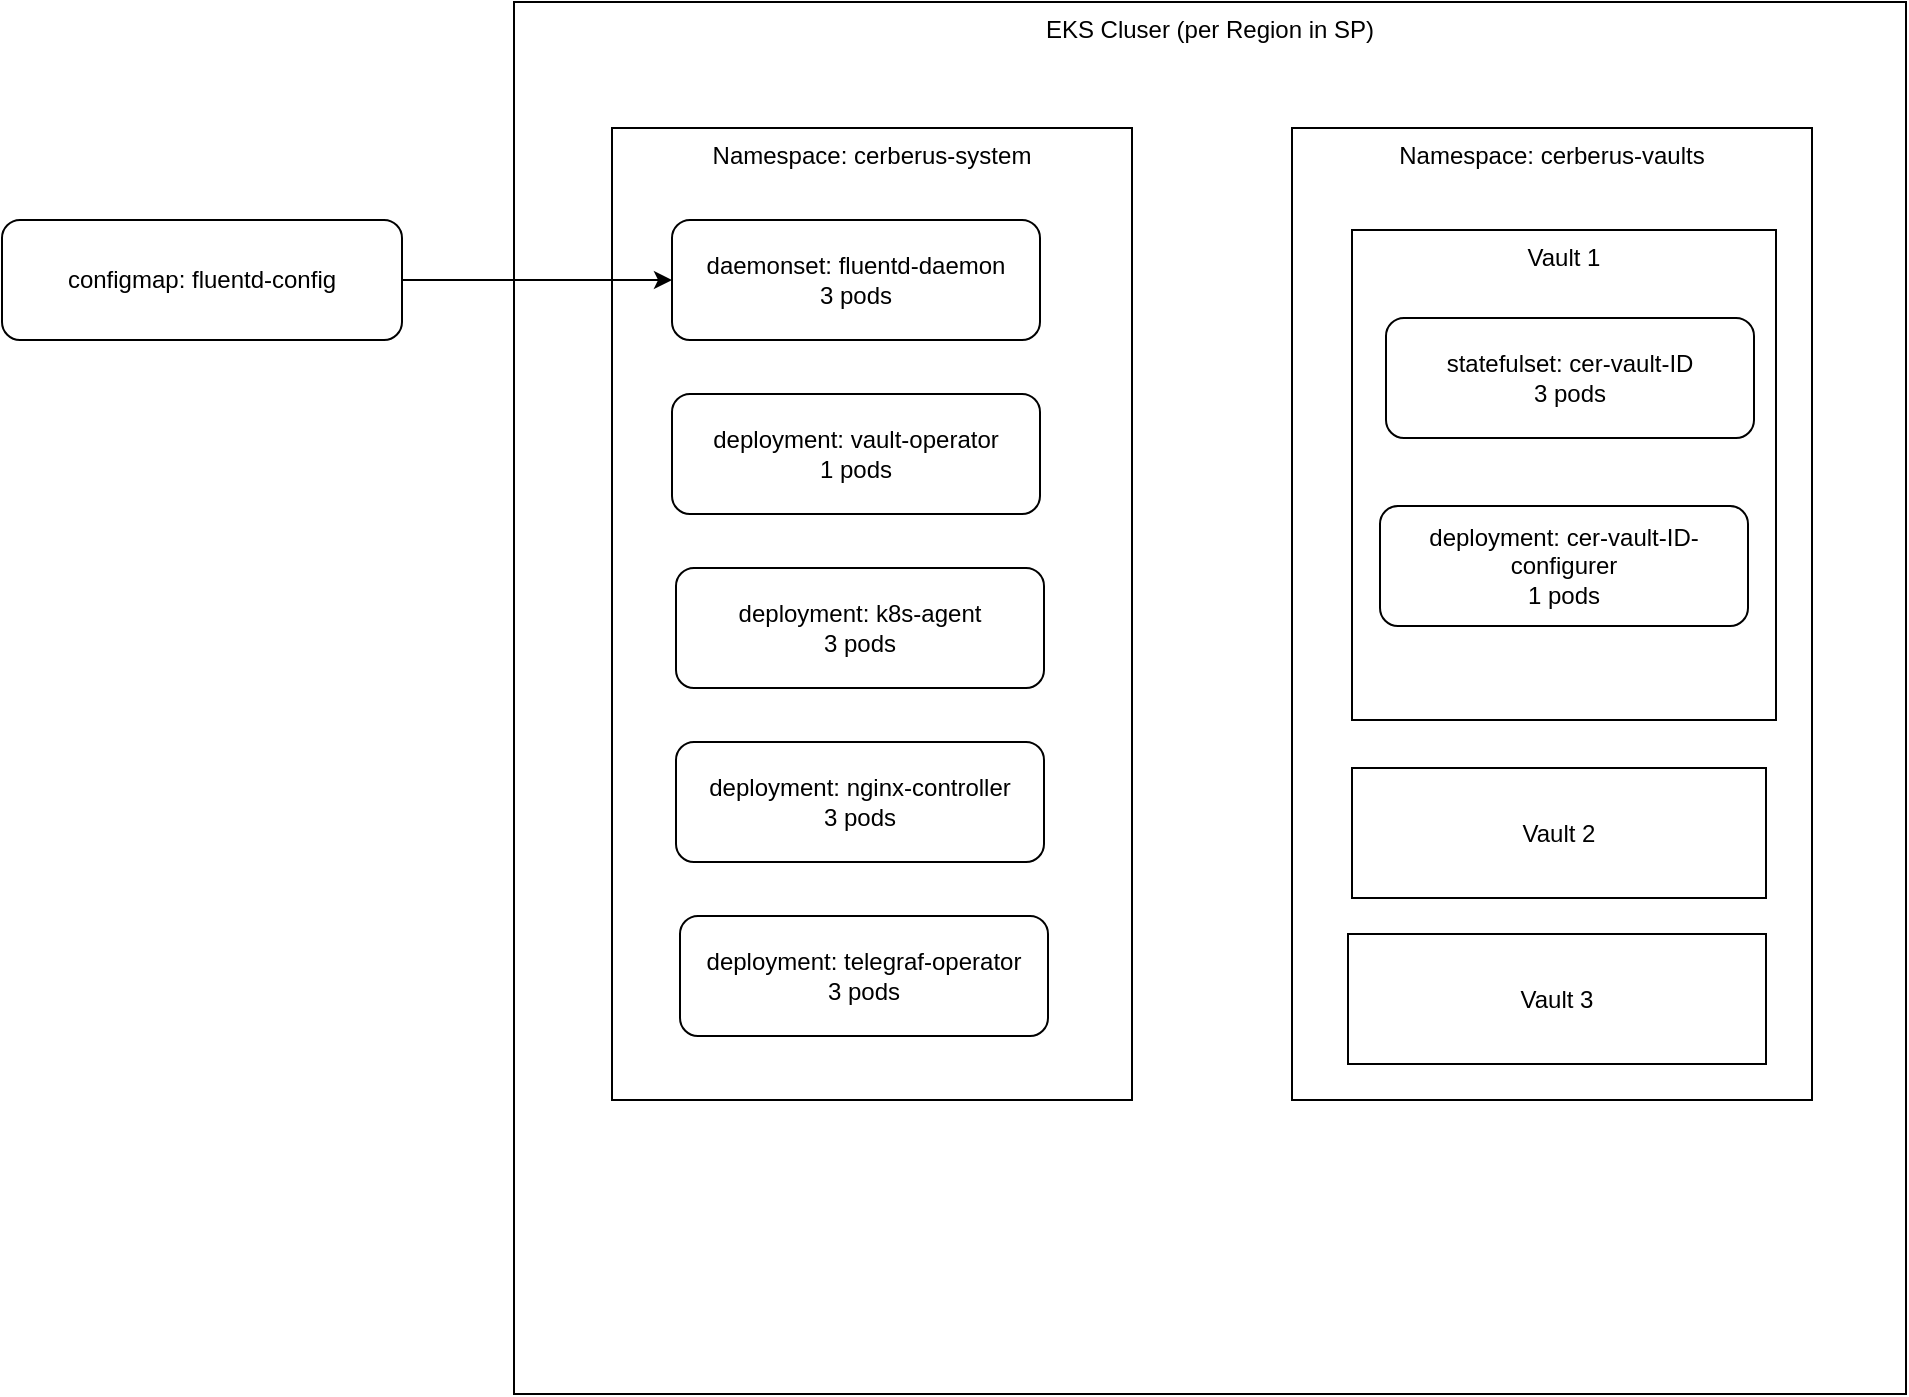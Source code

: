 <mxfile version="21.7.5" type="github" pages="3">
  <diagram name="Page-1" id="stjTFsO357A2wULYCFwq">
    <mxGraphModel dx="2588" dy="1131" grid="0" gridSize="10" guides="1" tooltips="1" connect="1" arrows="1" fold="1" page="0" pageScale="1" pageWidth="827" pageHeight="1169" math="0" shadow="0">
      <root>
        <mxCell id="0" />
        <mxCell id="1" parent="0" />
        <mxCell id="EcfWTf7LlP285hbzB4aH-1" value="EKS Cluser (per Region in SP)" style="whiteSpace=wrap;html=1;aspect=fixed;verticalAlign=top;" parent="1" vertex="1">
          <mxGeometry x="-372" y="131" width="696" height="696" as="geometry" />
        </mxCell>
        <mxCell id="EcfWTf7LlP285hbzB4aH-2" value="Namespace: cerberus-system" style="rounded=0;whiteSpace=wrap;html=1;verticalAlign=top;" parent="1" vertex="1">
          <mxGeometry x="-323" y="194" width="260" height="486" as="geometry" />
        </mxCell>
        <mxCell id="EcfWTf7LlP285hbzB4aH-3" value="Namespace: cerberus-vaults" style="rounded=0;whiteSpace=wrap;html=1;verticalAlign=top;" parent="1" vertex="1">
          <mxGeometry x="17" y="194" width="260" height="486" as="geometry" />
        </mxCell>
        <mxCell id="EcfWTf7LlP285hbzB4aH-5" value="daemonset: fluentd-daemon&lt;br&gt;3 pods" style="rounded=1;whiteSpace=wrap;html=1;" parent="1" vertex="1">
          <mxGeometry x="-293" y="240" width="184" height="60" as="geometry" />
        </mxCell>
        <mxCell id="EcfWTf7LlP285hbzB4aH-6" value="deployment: vault-operator&lt;br&gt;1 pods" style="rounded=1;whiteSpace=wrap;html=1;" parent="1" vertex="1">
          <mxGeometry x="-293" y="327" width="184" height="60" as="geometry" />
        </mxCell>
        <mxCell id="EcfWTf7LlP285hbzB4aH-8" value="deployment: k8s-agent&lt;br&gt;3 pods" style="rounded=1;whiteSpace=wrap;html=1;" parent="1" vertex="1">
          <mxGeometry x="-291" y="414" width="184" height="60" as="geometry" />
        </mxCell>
        <mxCell id="EcfWTf7LlP285hbzB4aH-9" value="deployment: nginx-controller&lt;br&gt;3 pods" style="rounded=1;whiteSpace=wrap;html=1;" parent="1" vertex="1">
          <mxGeometry x="-291" y="501" width="184" height="60" as="geometry" />
        </mxCell>
        <mxCell id="EcfWTf7LlP285hbzB4aH-10" value="deployment: telegraf-operator&lt;br&gt;3 pods" style="rounded=1;whiteSpace=wrap;html=1;" parent="1" vertex="1">
          <mxGeometry x="-289" y="588" width="184" height="60" as="geometry" />
        </mxCell>
        <mxCell id="EcfWTf7LlP285hbzB4aH-12" value="Vault 1" style="rounded=0;whiteSpace=wrap;html=1;verticalAlign=top;" parent="1" vertex="1">
          <mxGeometry x="47" y="245" width="212" height="245" as="geometry" />
        </mxCell>
        <mxCell id="EcfWTf7LlP285hbzB4aH-13" value="Vault 2" style="rounded=0;whiteSpace=wrap;html=1;" parent="1" vertex="1">
          <mxGeometry x="47" y="514" width="207" height="65" as="geometry" />
        </mxCell>
        <mxCell id="EcfWTf7LlP285hbzB4aH-15" value="Vault 3" style="rounded=0;whiteSpace=wrap;html=1;" parent="1" vertex="1">
          <mxGeometry x="45" y="597" width="209" height="65" as="geometry" />
        </mxCell>
        <mxCell id="EcfWTf7LlP285hbzB4aH-11" value="statefulset: cer-vault-ID&lt;br&gt;3 pods" style="rounded=1;whiteSpace=wrap;html=1;" parent="1" vertex="1">
          <mxGeometry x="64" y="289" width="184" height="60" as="geometry" />
        </mxCell>
        <mxCell id="EcfWTf7LlP285hbzB4aH-17" value="deployment: cer-vault-ID-configurer&lt;br&gt;1 pods" style="rounded=1;whiteSpace=wrap;html=1;" parent="1" vertex="1">
          <mxGeometry x="61" y="383" width="184" height="60" as="geometry" />
        </mxCell>
        <mxCell id="dkNoIT0vgYOjenQ3OS_N-3" value="" style="edgeStyle=orthogonalEdgeStyle;rounded=0;orthogonalLoop=1;jettySize=auto;html=1;exitX=1;exitY=0.5;exitDx=0;exitDy=0;" edge="1" parent="1" source="dkNoIT0vgYOjenQ3OS_N-1" target="EcfWTf7LlP285hbzB4aH-5">
          <mxGeometry relative="1" as="geometry" />
        </mxCell>
        <mxCell id="dkNoIT0vgYOjenQ3OS_N-1" value="configmap: fluentd-config" style="rounded=1;whiteSpace=wrap;html=1;" vertex="1" parent="1">
          <mxGeometry x="-628" y="240" width="200" height="60" as="geometry" />
        </mxCell>
      </root>
    </mxGraphModel>
  </diagram>
  <diagram name="Copy of Page-1" id="qt3_ZJO127Emb_ckTQnE">
    <mxGraphModel dx="2588" dy="1131" grid="0" gridSize="10" guides="1" tooltips="1" connect="1" arrows="1" fold="1" page="0" pageScale="1" pageWidth="827" pageHeight="1169" math="0" shadow="0">
      <root>
        <mxCell id="BtglXz6T4sP83TbbzJHa-0" />
        <mxCell id="BtglXz6T4sP83TbbzJHa-1" parent="BtglXz6T4sP83TbbzJHa-0" />
        <mxCell id="BtglXz6T4sP83TbbzJHa-2" value="EKS Cluser (per Region in SP)" style="whiteSpace=wrap;html=1;aspect=fixed;verticalAlign=top;" vertex="1" parent="BtglXz6T4sP83TbbzJHa-1">
          <mxGeometry x="-372" y="131" width="696" height="696" as="geometry" />
        </mxCell>
        <mxCell id="BtglXz6T4sP83TbbzJHa-3" value="Namespace: cerberus-system" style="rounded=0;whiteSpace=wrap;html=1;verticalAlign=top;" vertex="1" parent="BtglXz6T4sP83TbbzJHa-1">
          <mxGeometry x="-323" y="194" width="260" height="486" as="geometry" />
        </mxCell>
        <mxCell id="BtglXz6T4sP83TbbzJHa-4" value="Namespace: cerberus-vaults" style="rounded=0;whiteSpace=wrap;html=1;verticalAlign=top;" vertex="1" parent="BtglXz6T4sP83TbbzJHa-1">
          <mxGeometry x="17" y="194" width="260" height="486" as="geometry" />
        </mxCell>
        <mxCell id="BtglXz6T4sP83TbbzJHa-5" value="option 1" style="rounded=0;orthogonalLoop=1;jettySize=auto;html=1;exitX=1;exitY=0.5;exitDx=0;exitDy=0;entryX=0;entryY=0.5;entryDx=0;entryDy=0;fillColor=#d5e8d4;strokeColor=#82b366;" edge="1" parent="BtglXz6T4sP83TbbzJHa-1" source="BtglXz6T4sP83TbbzJHa-6" target="BtglXz6T4sP83TbbzJHa-11">
          <mxGeometry x="0.014" y="2" relative="1" as="geometry">
            <mxPoint as="offset" />
          </mxGeometry>
        </mxCell>
        <mxCell id="BtglXz6T4sP83TbbzJHa-6" value="daemonset: fluentd-daemon&lt;br&gt;3 pods" style="rounded=1;whiteSpace=wrap;html=1;" vertex="1" parent="BtglXz6T4sP83TbbzJHa-1">
          <mxGeometry x="-293" y="240" width="184" height="60" as="geometry" />
        </mxCell>
        <mxCell id="BtglXz6T4sP83TbbzJHa-7" value="deployment: vault-operator&lt;br&gt;1 pods" style="rounded=1;whiteSpace=wrap;html=1;" vertex="1" parent="BtglXz6T4sP83TbbzJHa-1">
          <mxGeometry x="-293" y="327" width="184" height="60" as="geometry" />
        </mxCell>
        <mxCell id="BtglXz6T4sP83TbbzJHa-8" value="deployment: k8s-agent&lt;br&gt;3 pods" style="rounded=1;whiteSpace=wrap;html=1;" vertex="1" parent="BtglXz6T4sP83TbbzJHa-1">
          <mxGeometry x="-291" y="414" width="184" height="60" as="geometry" />
        </mxCell>
        <mxCell id="BtglXz6T4sP83TbbzJHa-9" value="deployment: nginx-controller&lt;br&gt;3 pods" style="rounded=1;whiteSpace=wrap;html=1;" vertex="1" parent="BtglXz6T4sP83TbbzJHa-1">
          <mxGeometry x="-291" y="501" width="184" height="60" as="geometry" />
        </mxCell>
        <mxCell id="BtglXz6T4sP83TbbzJHa-10" value="deployment: telegraf-operator&lt;br&gt;3 pods" style="rounded=1;whiteSpace=wrap;html=1;" vertex="1" parent="BtglXz6T4sP83TbbzJHa-1">
          <mxGeometry x="-289" y="588" width="184" height="60" as="geometry" />
        </mxCell>
        <mxCell id="BtglXz6T4sP83TbbzJHa-11" value="Vault 1" style="rounded=0;whiteSpace=wrap;html=1;verticalAlign=top;" vertex="1" parent="BtglXz6T4sP83TbbzJHa-1">
          <mxGeometry x="47" y="245" width="212" height="245" as="geometry" />
        </mxCell>
        <mxCell id="BtglXz6T4sP83TbbzJHa-12" value="Vault 2" style="rounded=0;whiteSpace=wrap;html=1;" vertex="1" parent="BtglXz6T4sP83TbbzJHa-1">
          <mxGeometry x="47" y="514" width="207" height="65" as="geometry" />
        </mxCell>
        <mxCell id="BtglXz6T4sP83TbbzJHa-13" value="Vault 3" style="rounded=0;whiteSpace=wrap;html=1;" vertex="1" parent="BtglXz6T4sP83TbbzJHa-1">
          <mxGeometry x="45" y="597" width="209" height="65" as="geometry" />
        </mxCell>
        <mxCell id="BtglXz6T4sP83TbbzJHa-14" value="statefulset: cer-vault-ID&lt;br&gt;3 pods" style="rounded=1;whiteSpace=wrap;html=1;" vertex="1" parent="BtglXz6T4sP83TbbzJHa-1">
          <mxGeometry x="64" y="289" width="184" height="60" as="geometry" />
        </mxCell>
        <mxCell id="BtglXz6T4sP83TbbzJHa-15" value="deployment: cer-vault-ID-configurer&lt;br&gt;1 pods" style="rounded=1;whiteSpace=wrap;html=1;" vertex="1" parent="BtglXz6T4sP83TbbzJHa-1">
          <mxGeometry x="61" y="383" width="184" height="60" as="geometry" />
        </mxCell>
        <mxCell id="BtglXz6T4sP83TbbzJHa-16" value="" style="edgeStyle=orthogonalEdgeStyle;rounded=0;orthogonalLoop=1;jettySize=auto;html=1;exitX=1;exitY=0.5;exitDx=0;exitDy=0;" edge="1" parent="BtglXz6T4sP83TbbzJHa-1" source="BtglXz6T4sP83TbbzJHa-17" target="BtglXz6T4sP83TbbzJHa-6">
          <mxGeometry relative="1" as="geometry" />
        </mxCell>
        <mxCell id="BtglXz6T4sP83TbbzJHa-17" value="configmap: fluentd-config" style="rounded=1;whiteSpace=wrap;html=1;" vertex="1" parent="BtglXz6T4sP83TbbzJHa-1">
          <mxGeometry x="-628" y="240" width="200" height="60" as="geometry" />
        </mxCell>
        <mxCell id="BtglXz6T4sP83TbbzJHa-18" style="rounded=0;orthogonalLoop=1;jettySize=auto;html=1;exitX=0.5;exitY=0;exitDx=0;exitDy=0;" edge="1" parent="BtglXz6T4sP83TbbzJHa-1" source="BtglXz6T4sP83TbbzJHa-19" target="BtglXz6T4sP83TbbzJHa-17">
          <mxGeometry relative="1" as="geometry" />
        </mxCell>
        <mxCell id="BtglXz6T4sP83TbbzJHa-19" value="option2: Update it during the runtime (whenever we create a vault)" style="text;html=1;strokeColor=none;fillColor=none;align=center;verticalAlign=middle;whiteSpace=wrap;rounded=0;" vertex="1" parent="BtglXz6T4sP83TbbzJHa-1">
          <mxGeometry x="-712" y="342" width="228" height="30" as="geometry" />
        </mxCell>
      </root>
    </mxGraphModel>
  </diagram>
  <diagram name="Copy of Copy of Page-1" id="tjGr0Jw3-EVHIfA5qlFp">
    <mxGraphModel dx="2588" dy="1131" grid="0" gridSize="10" guides="1" tooltips="1" connect="1" arrows="1" fold="1" page="0" pageScale="1" pageWidth="827" pageHeight="1169" math="0" shadow="0">
      <root>
        <mxCell id="EVp_9Dr-tMUhWuTEo7Oh-0" />
        <mxCell id="EVp_9Dr-tMUhWuTEo7Oh-1" parent="EVp_9Dr-tMUhWuTEo7Oh-0" />
        <mxCell id="EVp_9Dr-tMUhWuTEo7Oh-2" value="EKS Cluser (per Region in SP)" style="whiteSpace=wrap;html=1;aspect=fixed;verticalAlign=top;" vertex="1" parent="EVp_9Dr-tMUhWuTEo7Oh-1">
          <mxGeometry x="-372" y="131" width="696" height="696" as="geometry" />
        </mxCell>
        <mxCell id="EVp_9Dr-tMUhWuTEo7Oh-3" value="Namespace: cerberus-system" style="rounded=0;whiteSpace=wrap;html=1;verticalAlign=top;" vertex="1" parent="EVp_9Dr-tMUhWuTEo7Oh-1">
          <mxGeometry x="-323" y="194" width="260" height="486" as="geometry" />
        </mxCell>
        <mxCell id="EVp_9Dr-tMUhWuTEo7Oh-4" value="Namespace: cerberus-vaults" style="rounded=0;whiteSpace=wrap;html=1;verticalAlign=top;" vertex="1" parent="EVp_9Dr-tMUhWuTEo7Oh-1">
          <mxGeometry x="17" y="194" width="260" height="486" as="geometry" />
        </mxCell>
        <mxCell id="EVp_9Dr-tMUhWuTEo7Oh-5" value="option 1" style="rounded=0;orthogonalLoop=1;jettySize=auto;html=1;exitX=1;exitY=0.5;exitDx=0;exitDy=0;entryX=0;entryY=0.5;entryDx=0;entryDy=0;fillColor=#d5e8d4;strokeColor=#82b366;" edge="1" parent="EVp_9Dr-tMUhWuTEo7Oh-1" source="EVp_9Dr-tMUhWuTEo7Oh-6" target="EVp_9Dr-tMUhWuTEo7Oh-11">
          <mxGeometry x="0.014" y="2" relative="1" as="geometry">
            <mxPoint as="offset" />
          </mxGeometry>
        </mxCell>
        <mxCell id="EVp_9Dr-tMUhWuTEo7Oh-6" value="daemonset: fluentd-daemon&lt;br&gt;3 pods" style="rounded=1;whiteSpace=wrap;html=1;" vertex="1" parent="EVp_9Dr-tMUhWuTEo7Oh-1">
          <mxGeometry x="-293" y="240" width="184" height="60" as="geometry" />
        </mxCell>
        <mxCell id="EVp_9Dr-tMUhWuTEo7Oh-7" value="deployment: vault-operator&lt;br&gt;1 pods" style="rounded=1;whiteSpace=wrap;html=1;" vertex="1" parent="EVp_9Dr-tMUhWuTEo7Oh-1">
          <mxGeometry x="-293" y="327" width="184" height="60" as="geometry" />
        </mxCell>
        <mxCell id="EVp_9Dr-tMUhWuTEo7Oh-8" value="deployment: k8s-agent&lt;br&gt;3 pods" style="rounded=1;whiteSpace=wrap;html=1;" vertex="1" parent="EVp_9Dr-tMUhWuTEo7Oh-1">
          <mxGeometry x="-291" y="414" width="184" height="60" as="geometry" />
        </mxCell>
        <mxCell id="EVp_9Dr-tMUhWuTEo7Oh-9" value="deployment: nginx-controller&lt;br&gt;3 pods" style="rounded=1;whiteSpace=wrap;html=1;" vertex="1" parent="EVp_9Dr-tMUhWuTEo7Oh-1">
          <mxGeometry x="-291" y="501" width="184" height="60" as="geometry" />
        </mxCell>
        <mxCell id="EVp_9Dr-tMUhWuTEo7Oh-10" value="deployment: telegraf-operator&lt;br&gt;3 pods" style="rounded=1;whiteSpace=wrap;html=1;" vertex="1" parent="EVp_9Dr-tMUhWuTEo7Oh-1">
          <mxGeometry x="-289" y="588" width="184" height="60" as="geometry" />
        </mxCell>
        <mxCell id="EVp_9Dr-tMUhWuTEo7Oh-11" value="Vault 1" style="rounded=0;whiteSpace=wrap;html=1;verticalAlign=top;" vertex="1" parent="EVp_9Dr-tMUhWuTEo7Oh-1">
          <mxGeometry x="47" y="245" width="212" height="245" as="geometry" />
        </mxCell>
        <mxCell id="EVp_9Dr-tMUhWuTEo7Oh-12" value="Vault 2" style="rounded=0;whiteSpace=wrap;html=1;" vertex="1" parent="EVp_9Dr-tMUhWuTEo7Oh-1">
          <mxGeometry x="47" y="514" width="207" height="65" as="geometry" />
        </mxCell>
        <mxCell id="EVp_9Dr-tMUhWuTEo7Oh-13" value="Vault 3" style="rounded=0;whiteSpace=wrap;html=1;" vertex="1" parent="EVp_9Dr-tMUhWuTEo7Oh-1">
          <mxGeometry x="45" y="597" width="209" height="65" as="geometry" />
        </mxCell>
        <mxCell id="EVp_9Dr-tMUhWuTEo7Oh-14" value="statefulset: cer-vault-ID&lt;br&gt;3 pods" style="rounded=1;whiteSpace=wrap;html=1;" vertex="1" parent="EVp_9Dr-tMUhWuTEo7Oh-1">
          <mxGeometry x="64" y="289" width="184" height="60" as="geometry" />
        </mxCell>
        <mxCell id="EVp_9Dr-tMUhWuTEo7Oh-15" value="deployment: cer-vault-ID-configurer&lt;br&gt;1 pods" style="rounded=1;whiteSpace=wrap;html=1;" vertex="1" parent="EVp_9Dr-tMUhWuTEo7Oh-1">
          <mxGeometry x="61" y="383" width="184" height="60" as="geometry" />
        </mxCell>
        <mxCell id="EVp_9Dr-tMUhWuTEo7Oh-16" value="" style="edgeStyle=orthogonalEdgeStyle;rounded=0;orthogonalLoop=1;jettySize=auto;html=1;exitX=1;exitY=0.5;exitDx=0;exitDy=0;" edge="1" parent="EVp_9Dr-tMUhWuTEo7Oh-1" source="EVp_9Dr-tMUhWuTEo7Oh-17" target="EVp_9Dr-tMUhWuTEo7Oh-6">
          <mxGeometry relative="1" as="geometry" />
        </mxCell>
        <mxCell id="EVp_9Dr-tMUhWuTEo7Oh-17" value="configmap: fluentd-config" style="rounded=1;whiteSpace=wrap;html=1;" vertex="1" parent="EVp_9Dr-tMUhWuTEo7Oh-1">
          <mxGeometry x="-628" y="240" width="200" height="60" as="geometry" />
        </mxCell>
        <mxCell id="EVp_9Dr-tMUhWuTEo7Oh-18" style="rounded=0;orthogonalLoop=1;jettySize=auto;html=1;exitX=0.5;exitY=0;exitDx=0;exitDy=0;" edge="1" parent="EVp_9Dr-tMUhWuTEo7Oh-1" source="EVp_9Dr-tMUhWuTEo7Oh-19" target="EVp_9Dr-tMUhWuTEo7Oh-17">
          <mxGeometry relative="1" as="geometry" />
        </mxCell>
        <mxCell id="EVp_9Dr-tMUhWuTEo7Oh-19" value="option2: Update it during the runtime (whenever we create a vault)" style="text;html=1;strokeColor=none;fillColor=none;align=center;verticalAlign=middle;whiteSpace=wrap;rounded=0;" vertex="1" parent="EVp_9Dr-tMUhWuTEo7Oh-1">
          <mxGeometry x="-712" y="342" width="228" height="30" as="geometry" />
        </mxCell>
        <mxCell id="26JLH8J98pIkW8OrYYo0-1" value="option3" style="edgeStyle=orthogonalEdgeStyle;rounded=0;orthogonalLoop=1;jettySize=auto;html=1;exitX=0;exitY=0.5;exitDx=0;exitDy=0;" edge="1" parent="EVp_9Dr-tMUhWuTEo7Oh-1" source="26JLH8J98pIkW8OrYYo0-0" target="EVp_9Dr-tMUhWuTEo7Oh-14">
          <mxGeometry relative="1" as="geometry" />
        </mxCell>
        <mxCell id="26JLH8J98pIkW8OrYYo0-0" value="Docker image:&amp;nbsp;fluent/fluentd-kubernetes-daemonset:v1.16.2-debian-cloudwatch-1.0" style="rounded=1;whiteSpace=wrap;html=1;" vertex="1" parent="EVp_9Dr-tMUhWuTEo7Oh-1">
          <mxGeometry x="374" y="289" width="262" height="60" as="geometry" />
        </mxCell>
      </root>
    </mxGraphModel>
  </diagram>
</mxfile>
